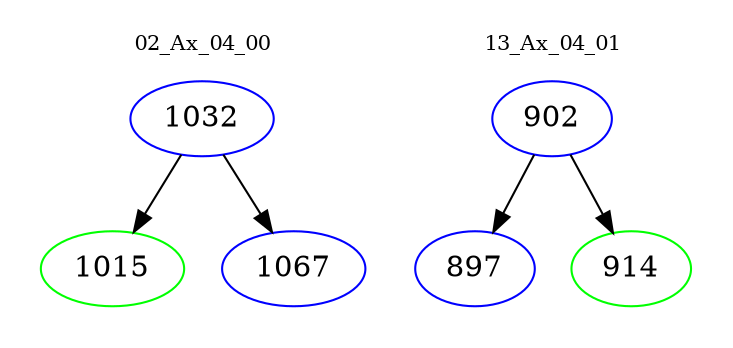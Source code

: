 digraph{
subgraph cluster_0 {
color = white
label = "02_Ax_04_00";
fontsize=10;
T0_1032 [label="1032", color="blue"]
T0_1032 -> T0_1015 [color="black"]
T0_1015 [label="1015", color="green"]
T0_1032 -> T0_1067 [color="black"]
T0_1067 [label="1067", color="blue"]
}
subgraph cluster_1 {
color = white
label = "13_Ax_04_01";
fontsize=10;
T1_902 [label="902", color="blue"]
T1_902 -> T1_897 [color="black"]
T1_897 [label="897", color="blue"]
T1_902 -> T1_914 [color="black"]
T1_914 [label="914", color="green"]
}
}
